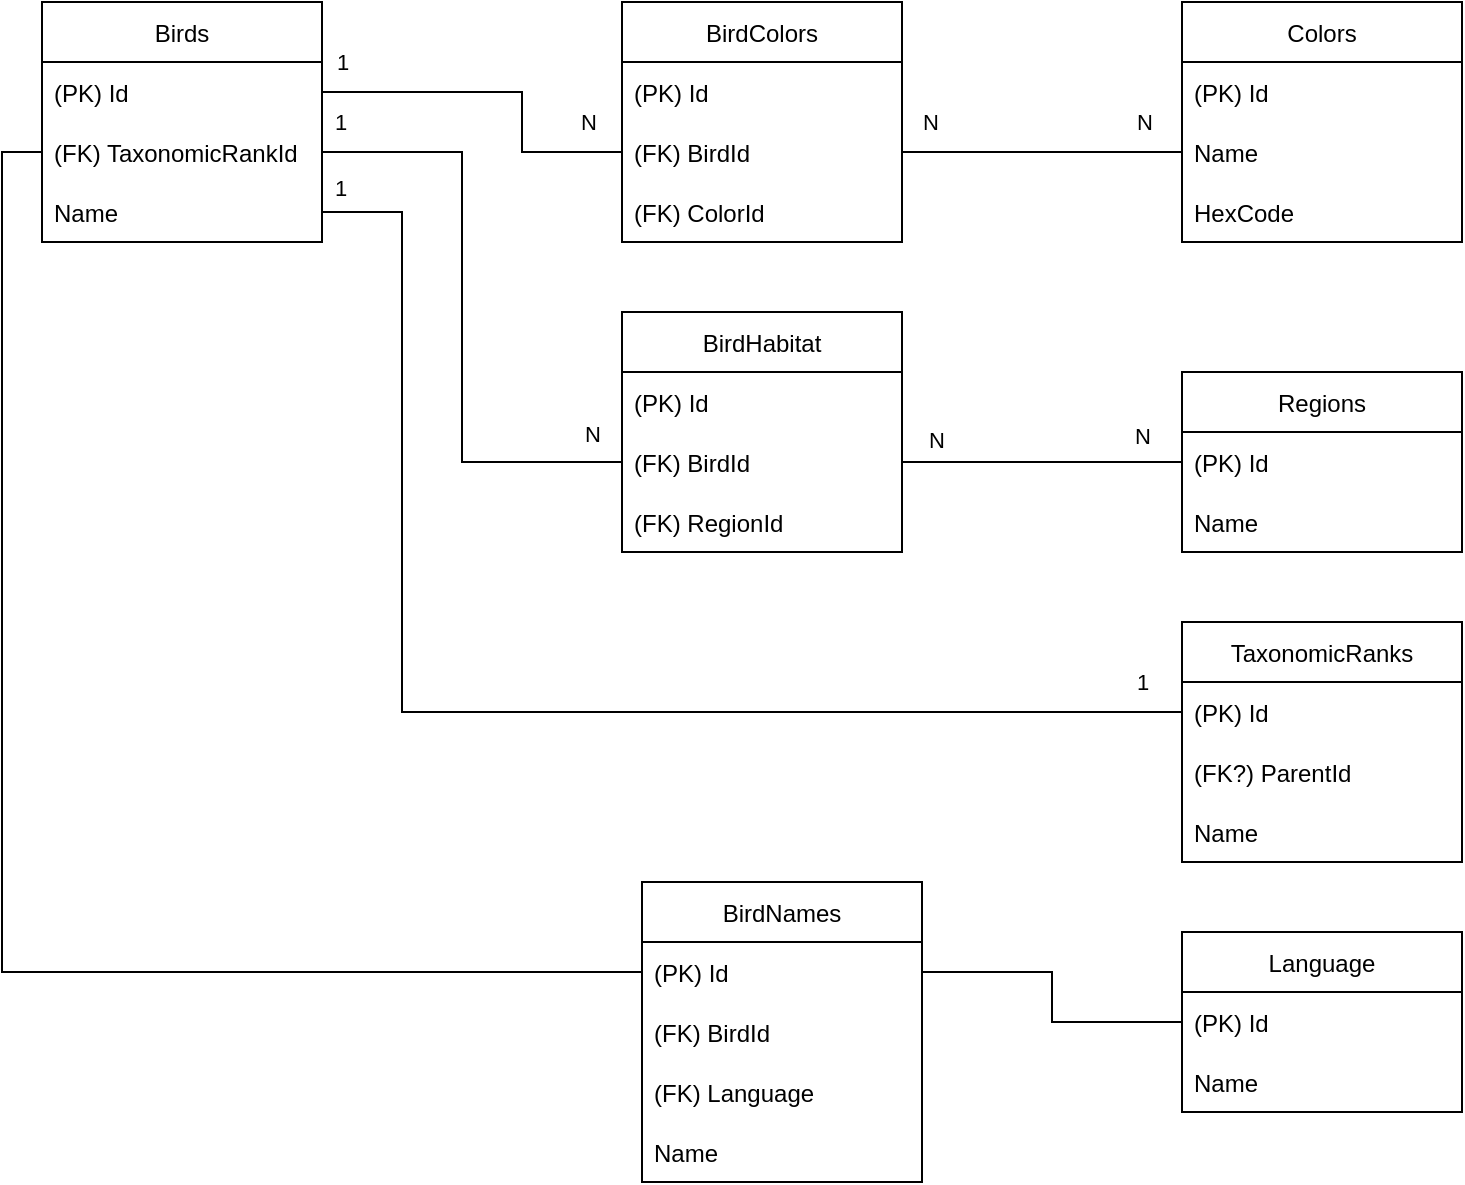 <mxfile version="15.5.6" type="device"><diagram id="BPZAgF62vu9Hhg20eCcq" name="Страница 1"><mxGraphModel dx="1038" dy="631" grid="1" gridSize="10" guides="1" tooltips="1" connect="1" arrows="1" fold="1" page="1" pageScale="1" pageWidth="827" pageHeight="1169" math="0" shadow="0"><root><mxCell id="0"/><mxCell id="1" parent="0"/><mxCell id="aXmIEzKNnX8yaxCKl4Lo-1" value="Colors" style="swimlane;fontStyle=0;childLayout=stackLayout;horizontal=1;startSize=30;horizontalStack=0;resizeParent=1;resizeParentMax=0;resizeLast=0;collapsible=1;marginBottom=0;" vertex="1" parent="1"><mxGeometry x="660" y="120" width="140" height="120" as="geometry"/></mxCell><mxCell id="aXmIEzKNnX8yaxCKl4Lo-2" value="(PK) Id" style="text;strokeColor=none;fillColor=none;align=left;verticalAlign=middle;spacingLeft=4;spacingRight=4;overflow=hidden;points=[[0,0.5],[1,0.5]];portConstraint=eastwest;rotatable=0;" vertex="1" parent="aXmIEzKNnX8yaxCKl4Lo-1"><mxGeometry y="30" width="140" height="30" as="geometry"/></mxCell><mxCell id="aXmIEzKNnX8yaxCKl4Lo-3" value="Name" style="text;strokeColor=none;fillColor=none;align=left;verticalAlign=middle;spacingLeft=4;spacingRight=4;overflow=hidden;points=[[0,0.5],[1,0.5]];portConstraint=eastwest;rotatable=0;" vertex="1" parent="aXmIEzKNnX8yaxCKl4Lo-1"><mxGeometry y="60" width="140" height="30" as="geometry"/></mxCell><mxCell id="aXmIEzKNnX8yaxCKl4Lo-4" value="HexCode" style="text;strokeColor=none;fillColor=none;align=left;verticalAlign=middle;spacingLeft=4;spacingRight=4;overflow=hidden;points=[[0,0.5],[1,0.5]];portConstraint=eastwest;rotatable=0;" vertex="1" parent="aXmIEzKNnX8yaxCKl4Lo-1"><mxGeometry y="90" width="140" height="30" as="geometry"/></mxCell><mxCell id="aXmIEzKNnX8yaxCKl4Lo-5" value="Regions" style="swimlane;fontStyle=0;childLayout=stackLayout;horizontal=1;startSize=30;horizontalStack=0;resizeParent=1;resizeParentMax=0;resizeLast=0;collapsible=1;marginBottom=0;" vertex="1" parent="1"><mxGeometry x="660" y="305" width="140" height="90" as="geometry"/></mxCell><mxCell id="aXmIEzKNnX8yaxCKl4Lo-6" value="(PK) Id" style="text;strokeColor=none;fillColor=none;align=left;verticalAlign=middle;spacingLeft=4;spacingRight=4;overflow=hidden;points=[[0,0.5],[1,0.5]];portConstraint=eastwest;rotatable=0;" vertex="1" parent="aXmIEzKNnX8yaxCKl4Lo-5"><mxGeometry y="30" width="140" height="30" as="geometry"/></mxCell><mxCell id="aXmIEzKNnX8yaxCKl4Lo-7" value="Name" style="text;strokeColor=none;fillColor=none;align=left;verticalAlign=middle;spacingLeft=4;spacingRight=4;overflow=hidden;points=[[0,0.5],[1,0.5]];portConstraint=eastwest;rotatable=0;" vertex="1" parent="aXmIEzKNnX8yaxCKl4Lo-5"><mxGeometry y="60" width="140" height="30" as="geometry"/></mxCell><mxCell id="aXmIEzKNnX8yaxCKl4Lo-9" value="TaxonomicRanks" style="swimlane;fontStyle=0;childLayout=stackLayout;horizontal=1;startSize=30;horizontalStack=0;resizeParent=1;resizeParentMax=0;resizeLast=0;collapsible=1;marginBottom=0;" vertex="1" parent="1"><mxGeometry x="660" y="430" width="140" height="120" as="geometry"/></mxCell><mxCell id="aXmIEzKNnX8yaxCKl4Lo-10" value="(PK) Id" style="text;strokeColor=none;fillColor=none;align=left;verticalAlign=middle;spacingLeft=4;spacingRight=4;overflow=hidden;points=[[0,0.5],[1,0.5]];portConstraint=eastwest;rotatable=0;" vertex="1" parent="aXmIEzKNnX8yaxCKl4Lo-9"><mxGeometry y="30" width="140" height="30" as="geometry"/></mxCell><mxCell id="aXmIEzKNnX8yaxCKl4Lo-11" value="(FK?) ParentId" style="text;strokeColor=none;fillColor=none;align=left;verticalAlign=middle;spacingLeft=4;spacingRight=4;overflow=hidden;points=[[0,0.5],[1,0.5]];portConstraint=eastwest;rotatable=0;" vertex="1" parent="aXmIEzKNnX8yaxCKl4Lo-9"><mxGeometry y="60" width="140" height="30" as="geometry"/></mxCell><mxCell id="aXmIEzKNnX8yaxCKl4Lo-12" value="Name" style="text;strokeColor=none;fillColor=none;align=left;verticalAlign=middle;spacingLeft=4;spacingRight=4;overflow=hidden;points=[[0,0.5],[1,0.5]];portConstraint=eastwest;rotatable=0;" vertex="1" parent="aXmIEzKNnX8yaxCKl4Lo-9"><mxGeometry y="90" width="140" height="30" as="geometry"/></mxCell><mxCell id="aXmIEzKNnX8yaxCKl4Lo-13" value="Birds" style="swimlane;fontStyle=0;childLayout=stackLayout;horizontal=1;startSize=30;horizontalStack=0;resizeParent=1;resizeParentMax=0;resizeLast=0;collapsible=1;marginBottom=0;" vertex="1" parent="1"><mxGeometry x="90" y="120" width="140" height="120" as="geometry"/></mxCell><mxCell id="aXmIEzKNnX8yaxCKl4Lo-14" value="(PK) Id    " style="text;strokeColor=none;fillColor=none;align=left;verticalAlign=middle;spacingLeft=4;spacingRight=4;overflow=hidden;points=[[0,0.5],[1,0.5]];portConstraint=eastwest;rotatable=0;" vertex="1" parent="aXmIEzKNnX8yaxCKl4Lo-13"><mxGeometry y="30" width="140" height="30" as="geometry"/></mxCell><mxCell id="aXmIEzKNnX8yaxCKl4Lo-16" value="(FK) TaxonomicRankId" style="text;strokeColor=none;fillColor=none;align=left;verticalAlign=middle;spacingLeft=4;spacingRight=4;overflow=hidden;points=[[0,0.5],[1,0.5]];portConstraint=eastwest;rotatable=0;" vertex="1" parent="aXmIEzKNnX8yaxCKl4Lo-13"><mxGeometry y="60" width="140" height="30" as="geometry"/></mxCell><mxCell id="aXmIEzKNnX8yaxCKl4Lo-54" value="Name" style="text;strokeColor=none;fillColor=none;align=left;verticalAlign=middle;spacingLeft=4;spacingRight=4;overflow=hidden;points=[[0,0.5],[1,0.5]];portConstraint=eastwest;rotatable=0;" vertex="1" parent="aXmIEzKNnX8yaxCKl4Lo-13"><mxGeometry y="90" width="140" height="30" as="geometry"/></mxCell><mxCell id="aXmIEzKNnX8yaxCKl4Lo-17" value="BirdColors" style="swimlane;fontStyle=0;childLayout=stackLayout;horizontal=1;startSize=30;horizontalStack=0;resizeParent=1;resizeParentMax=0;resizeLast=0;collapsible=1;marginBottom=0;" vertex="1" parent="1"><mxGeometry x="380" y="120" width="140" height="120" as="geometry"/></mxCell><mxCell id="aXmIEzKNnX8yaxCKl4Lo-18" value="(PK) Id" style="text;strokeColor=none;fillColor=none;align=left;verticalAlign=middle;spacingLeft=4;spacingRight=4;overflow=hidden;points=[[0,0.5],[1,0.5]];portConstraint=eastwest;rotatable=0;" vertex="1" parent="aXmIEzKNnX8yaxCKl4Lo-17"><mxGeometry y="30" width="140" height="30" as="geometry"/></mxCell><mxCell id="aXmIEzKNnX8yaxCKl4Lo-19" value="(FK) BirdId" style="text;strokeColor=none;fillColor=none;align=left;verticalAlign=middle;spacingLeft=4;spacingRight=4;overflow=hidden;points=[[0,0.5],[1,0.5]];portConstraint=eastwest;rotatable=0;" vertex="1" parent="aXmIEzKNnX8yaxCKl4Lo-17"><mxGeometry y="60" width="140" height="30" as="geometry"/></mxCell><mxCell id="aXmIEzKNnX8yaxCKl4Lo-20" value="(FK) ColorId" style="text;strokeColor=none;fillColor=none;align=left;verticalAlign=middle;spacingLeft=4;spacingRight=4;overflow=hidden;points=[[0,0.5],[1,0.5]];portConstraint=eastwest;rotatable=0;" vertex="1" parent="aXmIEzKNnX8yaxCKl4Lo-17"><mxGeometry y="90" width="140" height="30" as="geometry"/></mxCell><mxCell id="aXmIEzKNnX8yaxCKl4Lo-21" style="edgeStyle=orthogonalEdgeStyle;rounded=0;orthogonalLoop=1;jettySize=auto;html=1;exitX=0;exitY=0.5;exitDx=0;exitDy=0;entryX=1;entryY=0.5;entryDx=0;entryDy=0;endArrow=none;endFill=0;" edge="1" parent="1" source="aXmIEzKNnX8yaxCKl4Lo-19" target="aXmIEzKNnX8yaxCKl4Lo-14"><mxGeometry relative="1" as="geometry"><Array as="points"><mxPoint x="330" y="195"/><mxPoint x="330" y="165"/></Array></mxGeometry></mxCell><mxCell id="aXmIEzKNnX8yaxCKl4Lo-22" value="1" style="edgeLabel;html=1;align=center;verticalAlign=middle;resizable=0;points=[];" vertex="1" connectable="0" parent="aXmIEzKNnX8yaxCKl4Lo-21"><mxGeometry x="0.808" y="2" relative="1" as="geometry"><mxPoint x="-8" y="-17" as="offset"/></mxGeometry></mxCell><mxCell id="aXmIEzKNnX8yaxCKl4Lo-23" value="N" style="edgeLabel;html=1;align=center;verticalAlign=middle;resizable=0;points=[];" vertex="1" connectable="0" parent="aXmIEzKNnX8yaxCKl4Lo-21"><mxGeometry x="-0.312" y="-1" relative="1" as="geometry"><mxPoint x="32" y="-3" as="offset"/></mxGeometry></mxCell><mxCell id="aXmIEzKNnX8yaxCKl4Lo-24" style="edgeStyle=orthogonalEdgeStyle;rounded=0;orthogonalLoop=1;jettySize=auto;html=1;exitX=1;exitY=0.5;exitDx=0;exitDy=0;entryX=0;entryY=0.5;entryDx=0;entryDy=0;endArrow=none;endFill=0;" edge="1" parent="1" source="aXmIEzKNnX8yaxCKl4Lo-19" target="aXmIEzKNnX8yaxCKl4Lo-3"><mxGeometry relative="1" as="geometry"/></mxCell><mxCell id="aXmIEzKNnX8yaxCKl4Lo-25" value="N" style="edgeLabel;html=1;align=center;verticalAlign=middle;resizable=0;points=[];" vertex="1" connectable="0" parent="aXmIEzKNnX8yaxCKl4Lo-24"><mxGeometry x="-0.809" y="3" relative="1" as="geometry"><mxPoint y="-12" as="offset"/></mxGeometry></mxCell><mxCell id="aXmIEzKNnX8yaxCKl4Lo-26" value="N" style="edgeLabel;html=1;align=center;verticalAlign=middle;resizable=0;points=[];" vertex="1" connectable="0" parent="aXmIEzKNnX8yaxCKl4Lo-24"><mxGeometry x="0.634" y="-1" relative="1" as="geometry"><mxPoint x="6" y="-16" as="offset"/></mxGeometry></mxCell><mxCell id="aXmIEzKNnX8yaxCKl4Lo-27" style="edgeStyle=orthogonalEdgeStyle;rounded=0;orthogonalLoop=1;jettySize=auto;html=1;exitX=1;exitY=0.5;exitDx=0;exitDy=0;endArrow=none;endFill=0;entryX=0;entryY=0.5;entryDx=0;entryDy=0;" edge="1" parent="1" target="aXmIEzKNnX8yaxCKl4Lo-35"><mxGeometry relative="1" as="geometry"><mxPoint x="230" y="195" as="sourcePoint"/><mxPoint x="400" y="360" as="targetPoint"/><Array as="points"><mxPoint x="300" y="195"/><mxPoint x="300" y="350"/></Array></mxGeometry></mxCell><mxCell id="aXmIEzKNnX8yaxCKl4Lo-28" value="1" style="edgeLabel;html=1;align=center;verticalAlign=middle;resizable=0;points=[];" vertex="1" connectable="0" parent="aXmIEzKNnX8yaxCKl4Lo-27"><mxGeometry x="-0.96" y="2" relative="1" as="geometry"><mxPoint x="3" y="-13" as="offset"/></mxGeometry></mxCell><mxCell id="aXmIEzKNnX8yaxCKl4Lo-29" value="N" style="edgeLabel;html=1;align=center;verticalAlign=middle;resizable=0;points=[];" vertex="1" connectable="0" parent="aXmIEzKNnX8yaxCKl4Lo-27"><mxGeometry x="0.851" y="1" relative="1" as="geometry"><mxPoint x="7" y="-13" as="offset"/></mxGeometry></mxCell><mxCell id="aXmIEzKNnX8yaxCKl4Lo-30" style="edgeStyle=orthogonalEdgeStyle;rounded=0;orthogonalLoop=1;jettySize=auto;html=1;exitX=1;exitY=0.5;exitDx=0;exitDy=0;entryX=0;entryY=0.5;entryDx=0;entryDy=0;endArrow=none;endFill=0;" edge="1" parent="1" source="aXmIEzKNnX8yaxCKl4Lo-54" target="aXmIEzKNnX8yaxCKl4Lo-10"><mxGeometry relative="1" as="geometry"><Array as="points"><mxPoint x="270" y="225"/><mxPoint x="270" y="475"/></Array></mxGeometry></mxCell><mxCell id="aXmIEzKNnX8yaxCKl4Lo-31" value="1" style="edgeLabel;html=1;align=center;verticalAlign=middle;resizable=0;points=[];" vertex="1" connectable="0" parent="aXmIEzKNnX8yaxCKl4Lo-30"><mxGeometry x="-0.869" y="2" relative="1" as="geometry"><mxPoint x="-33" y="-17" as="offset"/></mxGeometry></mxCell><mxCell id="aXmIEzKNnX8yaxCKl4Lo-32" value="1" style="edgeLabel;html=1;align=center;verticalAlign=middle;resizable=0;points=[];" vertex="1" connectable="0" parent="aXmIEzKNnX8yaxCKl4Lo-30"><mxGeometry x="0.939" relative="1" as="geometry"><mxPoint y="-15" as="offset"/></mxGeometry></mxCell><mxCell id="aXmIEzKNnX8yaxCKl4Lo-33" value="BirdHabitat" style="swimlane;fontStyle=0;childLayout=stackLayout;horizontal=1;startSize=30;horizontalStack=0;resizeParent=1;resizeParentMax=0;resizeLast=0;collapsible=1;marginBottom=0;" vertex="1" parent="1"><mxGeometry x="380" y="275" width="140" height="120" as="geometry"/></mxCell><mxCell id="aXmIEzKNnX8yaxCKl4Lo-34" value="(PK) Id" style="text;strokeColor=none;fillColor=none;align=left;verticalAlign=middle;spacingLeft=4;spacingRight=4;overflow=hidden;points=[[0,0.5],[1,0.5]];portConstraint=eastwest;rotatable=0;" vertex="1" parent="aXmIEzKNnX8yaxCKl4Lo-33"><mxGeometry y="30" width="140" height="30" as="geometry"/></mxCell><mxCell id="aXmIEzKNnX8yaxCKl4Lo-35" value="(FK) BirdId" style="text;strokeColor=none;fillColor=none;align=left;verticalAlign=middle;spacingLeft=4;spacingRight=4;overflow=hidden;points=[[0,0.5],[1,0.5]];portConstraint=eastwest;rotatable=0;" vertex="1" parent="aXmIEzKNnX8yaxCKl4Lo-33"><mxGeometry y="60" width="140" height="30" as="geometry"/></mxCell><mxCell id="aXmIEzKNnX8yaxCKl4Lo-36" value="(FK) RegionId" style="text;strokeColor=none;fillColor=none;align=left;verticalAlign=middle;spacingLeft=4;spacingRight=4;overflow=hidden;points=[[0,0.5],[1,0.5]];portConstraint=eastwest;rotatable=0;" vertex="1" parent="aXmIEzKNnX8yaxCKl4Lo-33"><mxGeometry y="90" width="140" height="30" as="geometry"/></mxCell><mxCell id="aXmIEzKNnX8yaxCKl4Lo-37" style="edgeStyle=orthogonalEdgeStyle;rounded=0;orthogonalLoop=1;jettySize=auto;html=1;exitX=1;exitY=0.5;exitDx=0;exitDy=0;entryX=0;entryY=0.5;entryDx=0;entryDy=0;endArrow=none;endFill=0;" edge="1" parent="1" source="aXmIEzKNnX8yaxCKl4Lo-35" target="aXmIEzKNnX8yaxCKl4Lo-6"><mxGeometry relative="1" as="geometry"/></mxCell><mxCell id="aXmIEzKNnX8yaxCKl4Lo-38" value="N" style="edgeLabel;html=1;align=center;verticalAlign=middle;resizable=0;points=[];" vertex="1" connectable="0" parent="aXmIEzKNnX8yaxCKl4Lo-37"><mxGeometry x="-0.68" y="-3" relative="1" as="geometry"><mxPoint x="-6" y="-14" as="offset"/></mxGeometry></mxCell><mxCell id="aXmIEzKNnX8yaxCKl4Lo-39" value="N" style="edgeLabel;html=1;align=center;verticalAlign=middle;resizable=0;points=[];" vertex="1" connectable="0" parent="aXmIEzKNnX8yaxCKl4Lo-37"><mxGeometry x="0.72" y="2" relative="1" as="geometry"><mxPoint x="-1" y="-11" as="offset"/></mxGeometry></mxCell><mxCell id="aXmIEzKNnX8yaxCKl4Lo-40" value="Language" style="swimlane;fontStyle=0;childLayout=stackLayout;horizontal=1;startSize=30;horizontalStack=0;resizeParent=1;resizeParentMax=0;resizeLast=0;collapsible=1;marginBottom=0;" vertex="1" parent="1"><mxGeometry x="660" y="585" width="140" height="90" as="geometry"/></mxCell><mxCell id="aXmIEzKNnX8yaxCKl4Lo-41" value="(PK) Id" style="text;strokeColor=none;fillColor=none;align=left;verticalAlign=middle;spacingLeft=4;spacingRight=4;overflow=hidden;points=[[0,0.5],[1,0.5]];portConstraint=eastwest;rotatable=0;" vertex="1" parent="aXmIEzKNnX8yaxCKl4Lo-40"><mxGeometry y="30" width="140" height="30" as="geometry"/></mxCell><mxCell id="aXmIEzKNnX8yaxCKl4Lo-42" value="Name" style="text;strokeColor=none;fillColor=none;align=left;verticalAlign=middle;spacingLeft=4;spacingRight=4;overflow=hidden;points=[[0,0.5],[1,0.5]];portConstraint=eastwest;rotatable=0;" vertex="1" parent="aXmIEzKNnX8yaxCKl4Lo-40"><mxGeometry y="60" width="140" height="30" as="geometry"/></mxCell><mxCell id="aXmIEzKNnX8yaxCKl4Lo-47" value="BirdNames" style="swimlane;fontStyle=0;childLayout=stackLayout;horizontal=1;startSize=30;horizontalStack=0;resizeParent=1;resizeParentMax=0;resizeLast=0;collapsible=1;marginBottom=0;" vertex="1" parent="1"><mxGeometry x="390" y="560" width="140" height="150" as="geometry"/></mxCell><mxCell id="aXmIEzKNnX8yaxCKl4Lo-48" value="(PK) Id" style="text;strokeColor=none;fillColor=none;align=left;verticalAlign=middle;spacingLeft=4;spacingRight=4;overflow=hidden;points=[[0,0.5],[1,0.5]];portConstraint=eastwest;rotatable=0;" vertex="1" parent="aXmIEzKNnX8yaxCKl4Lo-47"><mxGeometry y="30" width="140" height="30" as="geometry"/></mxCell><mxCell id="aXmIEzKNnX8yaxCKl4Lo-49" value="(FK) BirdId" style="text;strokeColor=none;fillColor=none;align=left;verticalAlign=middle;spacingLeft=4;spacingRight=4;overflow=hidden;points=[[0,0.5],[1,0.5]];portConstraint=eastwest;rotatable=0;" vertex="1" parent="aXmIEzKNnX8yaxCKl4Lo-47"><mxGeometry y="60" width="140" height="30" as="geometry"/></mxCell><mxCell id="aXmIEzKNnX8yaxCKl4Lo-50" value="(FK) Language" style="text;strokeColor=none;fillColor=none;align=left;verticalAlign=middle;spacingLeft=4;spacingRight=4;overflow=hidden;points=[[0,0.5],[1,0.5]];portConstraint=eastwest;rotatable=0;" vertex="1" parent="aXmIEzKNnX8yaxCKl4Lo-47"><mxGeometry y="90" width="140" height="30" as="geometry"/></mxCell><mxCell id="aXmIEzKNnX8yaxCKl4Lo-51" value="Name" style="text;strokeColor=none;fillColor=none;align=left;verticalAlign=middle;spacingLeft=4;spacingRight=4;overflow=hidden;points=[[0,0.5],[1,0.5]];portConstraint=eastwest;rotatable=0;" vertex="1" parent="aXmIEzKNnX8yaxCKl4Lo-47"><mxGeometry y="120" width="140" height="30" as="geometry"/></mxCell><mxCell id="aXmIEzKNnX8yaxCKl4Lo-52" style="edgeStyle=orthogonalEdgeStyle;rounded=0;orthogonalLoop=1;jettySize=auto;html=1;exitX=0;exitY=0.5;exitDx=0;exitDy=0;entryX=0;entryY=0.5;entryDx=0;entryDy=0;endArrow=none;endFill=0;" edge="1" parent="1" source="aXmIEzKNnX8yaxCKl4Lo-48" target="aXmIEzKNnX8yaxCKl4Lo-16"><mxGeometry relative="1" as="geometry"/></mxCell><mxCell id="aXmIEzKNnX8yaxCKl4Lo-53" style="edgeStyle=orthogonalEdgeStyle;rounded=0;orthogonalLoop=1;jettySize=auto;html=1;exitX=0;exitY=0.5;exitDx=0;exitDy=0;entryX=1;entryY=0.5;entryDx=0;entryDy=0;endArrow=none;endFill=0;" edge="1" parent="1" source="aXmIEzKNnX8yaxCKl4Lo-41" target="aXmIEzKNnX8yaxCKl4Lo-48"><mxGeometry relative="1" as="geometry"/></mxCell></root></mxGraphModel></diagram></mxfile>